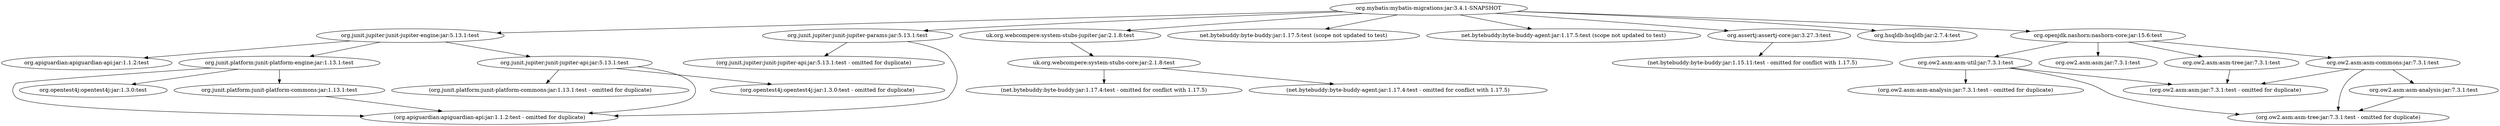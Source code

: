digraph mybatis__migrations {
	"org.mybatis:mybatis-migrations:jar:3.4.1-SNAPSHOT" -> "org.junit.jupiter:junit-jupiter-engine:jar:5.13.1:test" ; 
	"org.mybatis:mybatis-migrations:jar:3.4.1-SNAPSHOT" -> "org.junit.jupiter:junit-jupiter-params:jar:5.13.1:test" ; 
	"org.mybatis:mybatis-migrations:jar:3.4.1-SNAPSHOT" -> "uk.org.webcompere:system-stubs-jupiter:jar:2.1.8:test" ; 
	"org.mybatis:mybatis-migrations:jar:3.4.1-SNAPSHOT" -> "net.bytebuddy:byte-buddy:jar:1.17.5:test (scope not updated to test)" ; 
	"org.mybatis:mybatis-migrations:jar:3.4.1-SNAPSHOT" -> "net.bytebuddy:byte-buddy-agent:jar:1.17.5:test (scope not updated to test)" ; 
	"org.mybatis:mybatis-migrations:jar:3.4.1-SNAPSHOT" -> "org.assertj:assertj-core:jar:3.27.3:test" ; 
	"org.mybatis:mybatis-migrations:jar:3.4.1-SNAPSHOT" -> "org.hsqldb:hsqldb:jar:2.7.4:test" ; 
	"org.mybatis:mybatis-migrations:jar:3.4.1-SNAPSHOT" -> "org.openjdk.nashorn:nashorn-core:jar:15.6:test" ; 
	"org.junit.jupiter:junit-jupiter-engine:jar:5.13.1:test" -> "org.junit.platform:junit-platform-engine:jar:1.13.1:test" ; 
	"org.junit.jupiter:junit-jupiter-engine:jar:5.13.1:test" -> "org.junit.jupiter:junit-jupiter-api:jar:5.13.1:test" ; 
	"org.junit.jupiter:junit-jupiter-engine:jar:5.13.1:test" -> "org.apiguardian:apiguardian-api:jar:1.1.2:test" ; 
	"org.junit.platform:junit-platform-engine:jar:1.13.1:test" -> "org.opentest4j:opentest4j:jar:1.3.0:test" ; 
	"org.junit.platform:junit-platform-engine:jar:1.13.1:test" -> "org.junit.platform:junit-platform-commons:jar:1.13.1:test" ; 
	"org.junit.platform:junit-platform-engine:jar:1.13.1:test" -> "(org.apiguardian:apiguardian-api:jar:1.1.2:test - omitted for duplicate)" ; 
	"org.junit.platform:junit-platform-commons:jar:1.13.1:test" -> "(org.apiguardian:apiguardian-api:jar:1.1.2:test - omitted for duplicate)" ; 
	"org.junit.jupiter:junit-jupiter-api:jar:5.13.1:test" -> "(org.opentest4j:opentest4j:jar:1.3.0:test - omitted for duplicate)" ; 
	"org.junit.jupiter:junit-jupiter-api:jar:5.13.1:test" -> "(org.junit.platform:junit-platform-commons:jar:1.13.1:test - omitted for duplicate)" ; 
	"org.junit.jupiter:junit-jupiter-api:jar:5.13.1:test" -> "(org.apiguardian:apiguardian-api:jar:1.1.2:test - omitted for duplicate)" ; 
	"org.junit.jupiter:junit-jupiter-params:jar:5.13.1:test" -> "(org.junit.jupiter:junit-jupiter-api:jar:5.13.1:test - omitted for duplicate)" ; 
	"org.junit.jupiter:junit-jupiter-params:jar:5.13.1:test" -> "(org.apiguardian:apiguardian-api:jar:1.1.2:test - omitted for duplicate)" ; 
	"uk.org.webcompere:system-stubs-jupiter:jar:2.1.8:test" -> "uk.org.webcompere:system-stubs-core:jar:2.1.8:test" ; 
	"uk.org.webcompere:system-stubs-core:jar:2.1.8:test" -> "(net.bytebuddy:byte-buddy:jar:1.17.4:test - omitted for conflict with 1.17.5)" ; 
	"uk.org.webcompere:system-stubs-core:jar:2.1.8:test" -> "(net.bytebuddy:byte-buddy-agent:jar:1.17.4:test - omitted for conflict with 1.17.5)" ; 
	"org.assertj:assertj-core:jar:3.27.3:test" -> "(net.bytebuddy:byte-buddy:jar:1.15.11:test - omitted for conflict with 1.17.5)" ; 
	"org.openjdk.nashorn:nashorn-core:jar:15.6:test" -> "org.ow2.asm:asm:jar:7.3.1:test" ; 
	"org.openjdk.nashorn:nashorn-core:jar:15.6:test" -> "org.ow2.asm:asm-commons:jar:7.3.1:test" ; 
	"org.openjdk.nashorn:nashorn-core:jar:15.6:test" -> "org.ow2.asm:asm-tree:jar:7.3.1:test" ; 
	"org.openjdk.nashorn:nashorn-core:jar:15.6:test" -> "org.ow2.asm:asm-util:jar:7.3.1:test" ; 
	"org.ow2.asm:asm-commons:jar:7.3.1:test" -> "(org.ow2.asm:asm:jar:7.3.1:test - omitted for duplicate)" ; 
	"org.ow2.asm:asm-commons:jar:7.3.1:test" -> "(org.ow2.asm:asm-tree:jar:7.3.1:test - omitted for duplicate)" ; 
	"org.ow2.asm:asm-commons:jar:7.3.1:test" -> "org.ow2.asm:asm-analysis:jar:7.3.1:test" ; 
	"org.ow2.asm:asm-analysis:jar:7.3.1:test" -> "(org.ow2.asm:asm-tree:jar:7.3.1:test - omitted for duplicate)" ; 
	"org.ow2.asm:asm-tree:jar:7.3.1:test" -> "(org.ow2.asm:asm:jar:7.3.1:test - omitted for duplicate)" ; 
	"org.ow2.asm:asm-util:jar:7.3.1:test" -> "(org.ow2.asm:asm:jar:7.3.1:test - omitted for duplicate)" ; 
	"org.ow2.asm:asm-util:jar:7.3.1:test" -> "(org.ow2.asm:asm-tree:jar:7.3.1:test - omitted for duplicate)" ; 
	"org.ow2.asm:asm-util:jar:7.3.1:test" -> "(org.ow2.asm:asm-analysis:jar:7.3.1:test - omitted for duplicate)" ; 
}
